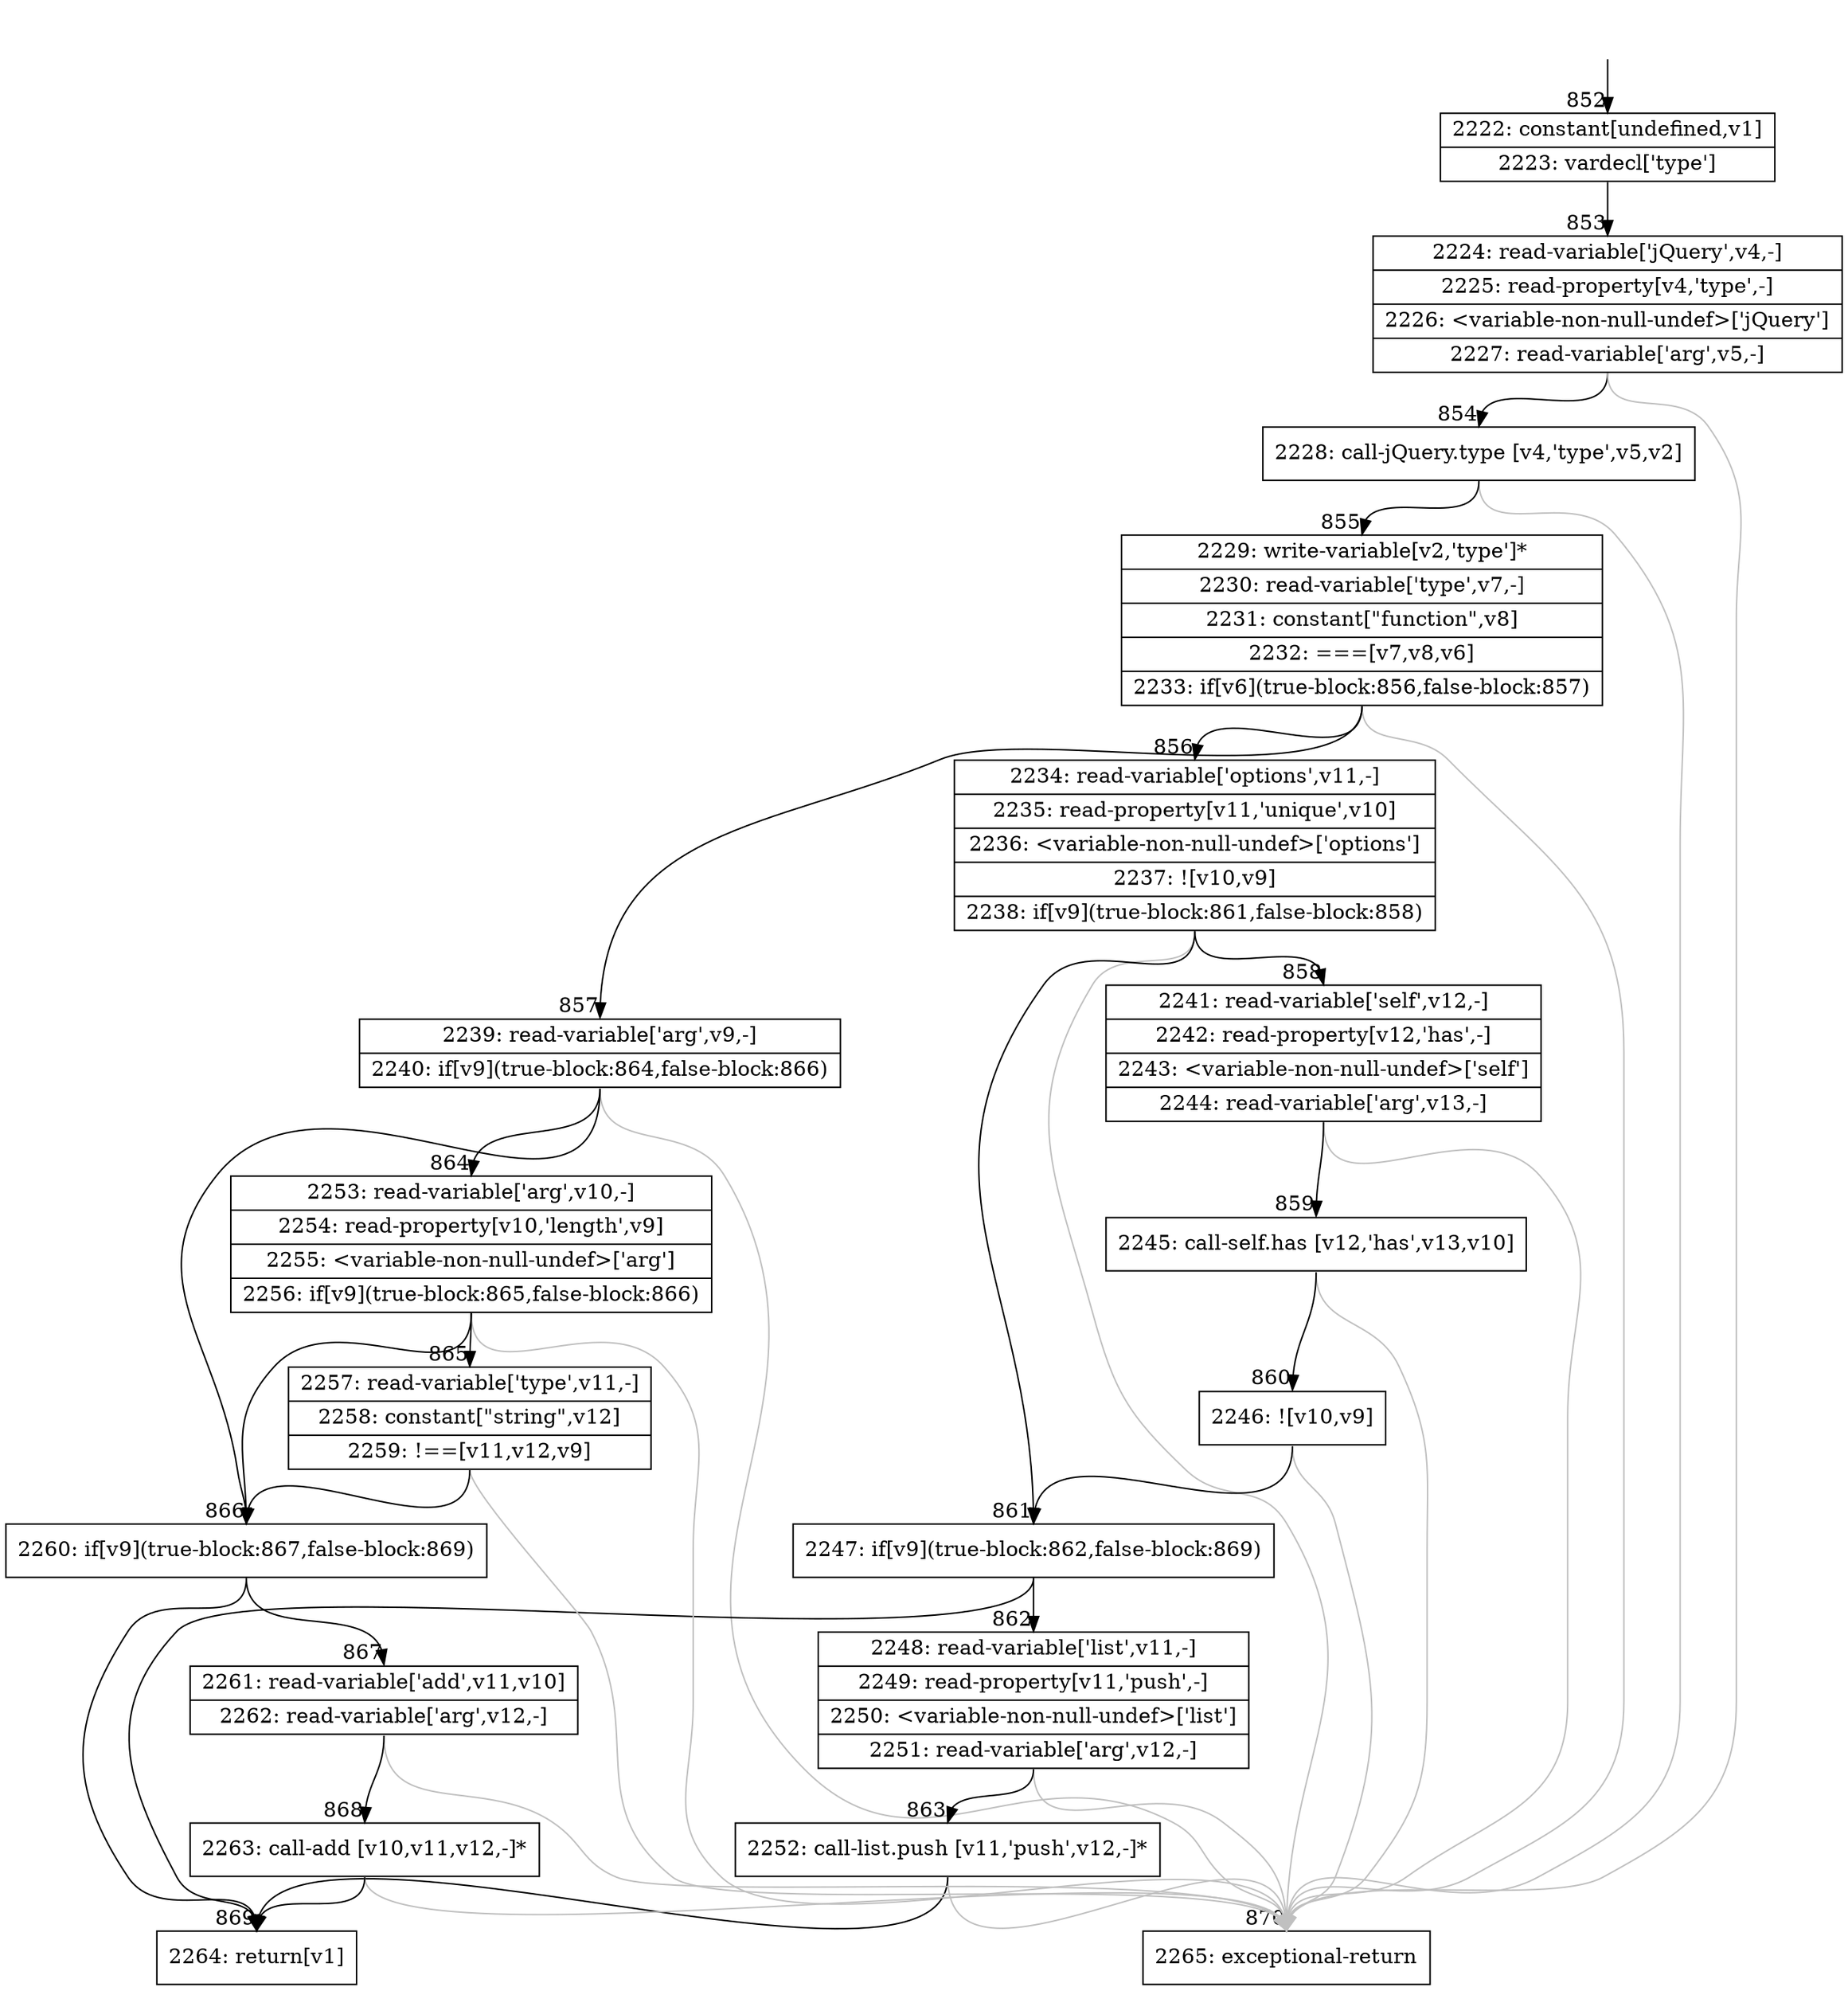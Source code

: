 digraph {
rankdir="TD"
BB_entry63[shape=none,label=""];
BB_entry63 -> BB852 [tailport=s, headport=n, headlabel="    852"]
BB852 [shape=record label="{2222: constant[undefined,v1]|2223: vardecl['type']}" ] 
BB852 -> BB853 [tailport=s, headport=n, headlabel="      853"]
BB853 [shape=record label="{2224: read-variable['jQuery',v4,-]|2225: read-property[v4,'type',-]|2226: \<variable-non-null-undef\>['jQuery']|2227: read-variable['arg',v5,-]}" ] 
BB853 -> BB854 [tailport=s, headport=n, headlabel="      854"]
BB853 -> BB870 [tailport=s, headport=n, color=gray, headlabel="      870"]
BB854 [shape=record label="{2228: call-jQuery.type [v4,'type',v5,v2]}" ] 
BB854 -> BB855 [tailport=s, headport=n, headlabel="      855"]
BB854 -> BB870 [tailport=s, headport=n, color=gray]
BB855 [shape=record label="{2229: write-variable[v2,'type']*|2230: read-variable['type',v7,-]|2231: constant[\"function\",v8]|2232: ===[v7,v8,v6]|2233: if[v6](true-block:856,false-block:857)}" ] 
BB855 -> BB856 [tailport=s, headport=n, headlabel="      856"]
BB855 -> BB857 [tailport=s, headport=n, headlabel="      857"]
BB855 -> BB870 [tailport=s, headport=n, color=gray]
BB856 [shape=record label="{2234: read-variable['options',v11,-]|2235: read-property[v11,'unique',v10]|2236: \<variable-non-null-undef\>['options']|2237: ![v10,v9]|2238: if[v9](true-block:861,false-block:858)}" ] 
BB856 -> BB861 [tailport=s, headport=n, headlabel="      861"]
BB856 -> BB858 [tailport=s, headport=n, headlabel="      858"]
BB856 -> BB870 [tailport=s, headport=n, color=gray]
BB857 [shape=record label="{2239: read-variable['arg',v9,-]|2240: if[v9](true-block:864,false-block:866)}" ] 
BB857 -> BB866 [tailport=s, headport=n, headlabel="      866"]
BB857 -> BB864 [tailport=s, headport=n, headlabel="      864"]
BB857 -> BB870 [tailport=s, headport=n, color=gray]
BB858 [shape=record label="{2241: read-variable['self',v12,-]|2242: read-property[v12,'has',-]|2243: \<variable-non-null-undef\>['self']|2244: read-variable['arg',v13,-]}" ] 
BB858 -> BB859 [tailport=s, headport=n, headlabel="      859"]
BB858 -> BB870 [tailport=s, headport=n, color=gray]
BB859 [shape=record label="{2245: call-self.has [v12,'has',v13,v10]}" ] 
BB859 -> BB860 [tailport=s, headport=n, headlabel="      860"]
BB859 -> BB870 [tailport=s, headport=n, color=gray]
BB860 [shape=record label="{2246: ![v10,v9]}" ] 
BB860 -> BB861 [tailport=s, headport=n]
BB860 -> BB870 [tailport=s, headport=n, color=gray]
BB861 [shape=record label="{2247: if[v9](true-block:862,false-block:869)}" ] 
BB861 -> BB862 [tailport=s, headport=n, headlabel="      862"]
BB861 -> BB869 [tailport=s, headport=n, headlabel="      869"]
BB862 [shape=record label="{2248: read-variable['list',v11,-]|2249: read-property[v11,'push',-]|2250: \<variable-non-null-undef\>['list']|2251: read-variable['arg',v12,-]}" ] 
BB862 -> BB863 [tailport=s, headport=n, headlabel="      863"]
BB862 -> BB870 [tailport=s, headport=n, color=gray]
BB863 [shape=record label="{2252: call-list.push [v11,'push',v12,-]*}" ] 
BB863 -> BB869 [tailport=s, headport=n]
BB863 -> BB870 [tailport=s, headport=n, color=gray]
BB864 [shape=record label="{2253: read-variable['arg',v10,-]|2254: read-property[v10,'length',v9]|2255: \<variable-non-null-undef\>['arg']|2256: if[v9](true-block:865,false-block:866)}" ] 
BB864 -> BB866 [tailport=s, headport=n]
BB864 -> BB865 [tailport=s, headport=n, headlabel="      865"]
BB864 -> BB870 [tailport=s, headport=n, color=gray]
BB865 [shape=record label="{2257: read-variable['type',v11,-]|2258: constant[\"string\",v12]|2259: !==[v11,v12,v9]}" ] 
BB865 -> BB866 [tailport=s, headport=n]
BB865 -> BB870 [tailport=s, headport=n, color=gray]
BB866 [shape=record label="{2260: if[v9](true-block:867,false-block:869)}" ] 
BB866 -> BB867 [tailport=s, headport=n, headlabel="      867"]
BB866 -> BB869 [tailport=s, headport=n]
BB867 [shape=record label="{2261: read-variable['add',v11,v10]|2262: read-variable['arg',v12,-]}" ] 
BB867 -> BB868 [tailport=s, headport=n, headlabel="      868"]
BB867 -> BB870 [tailport=s, headport=n, color=gray]
BB868 [shape=record label="{2263: call-add [v10,v11,v12,-]*}" ] 
BB868 -> BB869 [tailport=s, headport=n]
BB868 -> BB870 [tailport=s, headport=n, color=gray]
BB869 [shape=record label="{2264: return[v1]}" ] 
BB870 [shape=record label="{2265: exceptional-return}" ] 
//#$~ 1071
}

